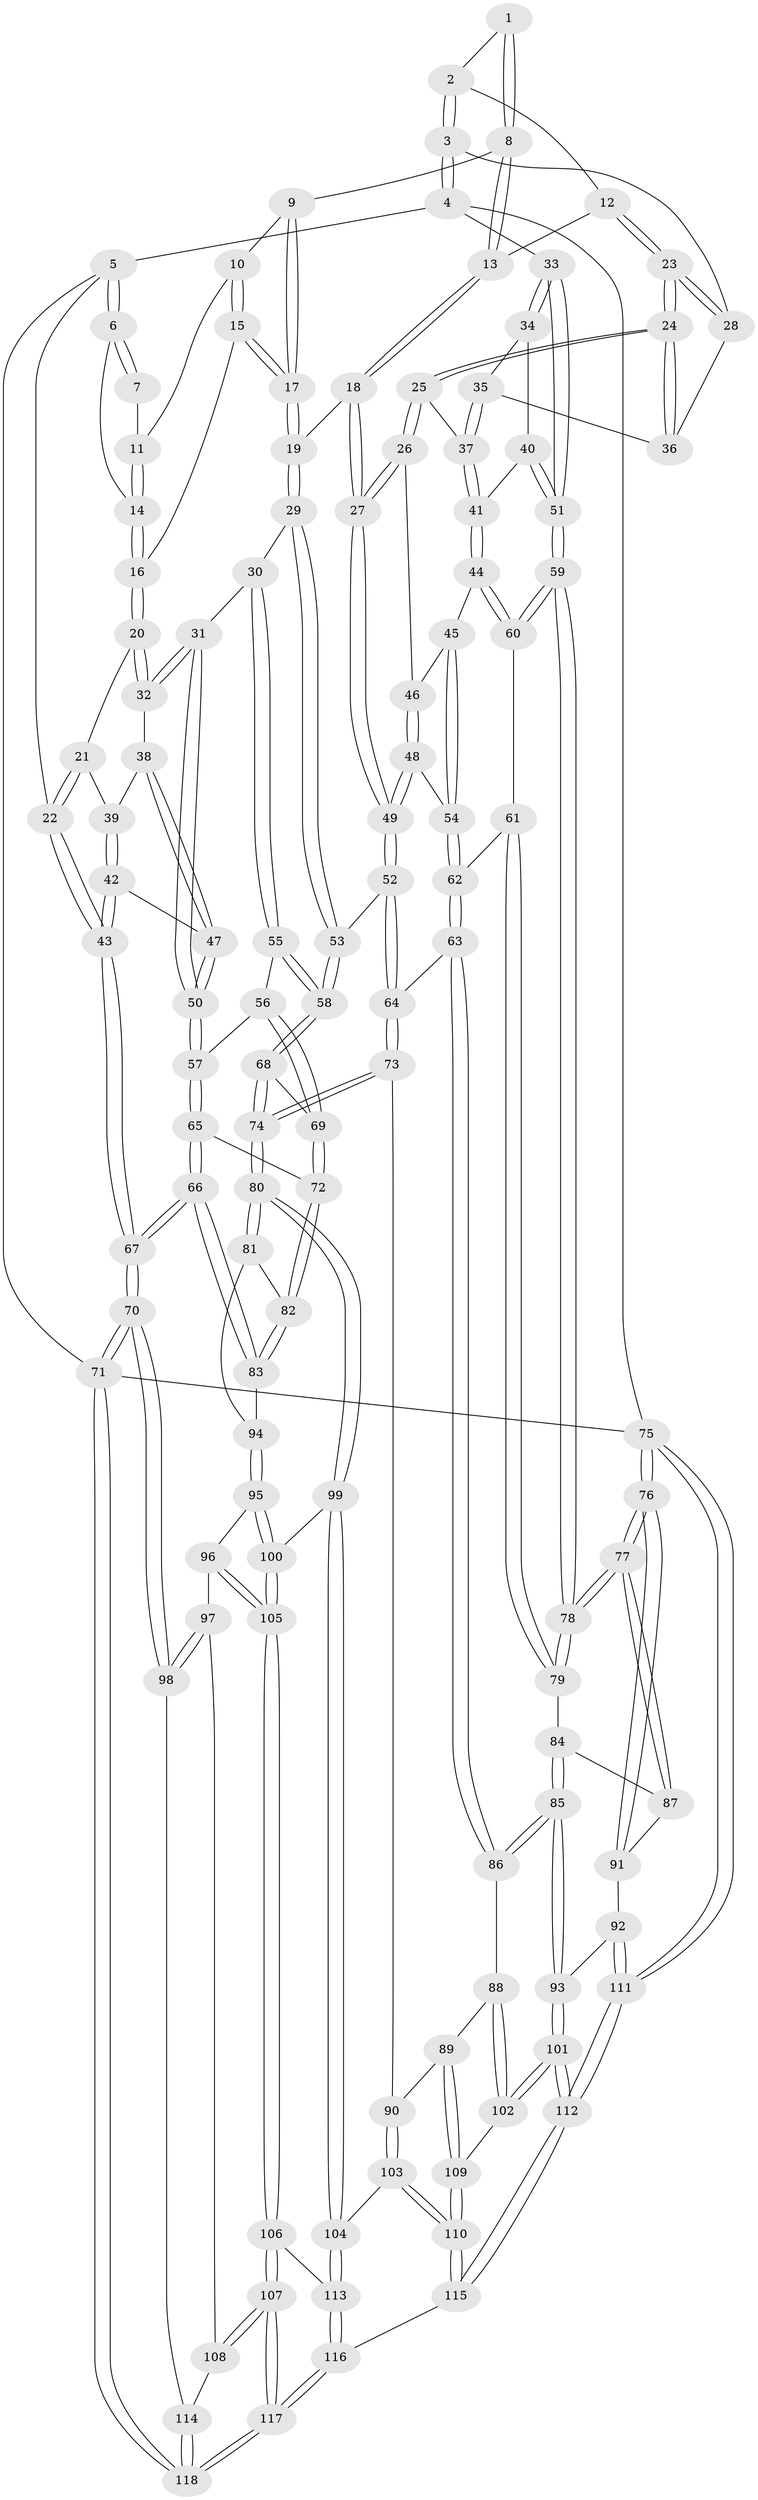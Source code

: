 // coarse degree distribution, {3: 0.5774647887323944, 4: 0.38028169014084506, 2: 0.028169014084507043, 5: 0.014084507042253521}
// Generated by graph-tools (version 1.1) at 2025/38/03/04/25 23:38:35]
// undirected, 118 vertices, 292 edges
graph export_dot {
  node [color=gray90,style=filled];
  1 [pos="+0.46072694629632155+0"];
  2 [pos="+0.6347923886995274+0"];
  3 [pos="+1+0"];
  4 [pos="+1+0"];
  5 [pos="+0+0"];
  6 [pos="+0+0"];
  7 [pos="+0.32406378556794174+0"];
  8 [pos="+0.4422433667578023+0.014886886978892929"];
  9 [pos="+0.4107963468677366+0.03541360182070325"];
  10 [pos="+0.3895846319280673+0.04046686735911775"];
  11 [pos="+0.3256728946864892+0.029528529798683208"];
  12 [pos="+0.627566676254549+0.09491059826202093"];
  13 [pos="+0.4739770885197158+0.05793790131486555"];
  14 [pos="+0.24285211078068653+0.05367879764208626"];
  15 [pos="+0.28477407897957013+0.13492408023918706"];
  16 [pos="+0.26828629986151314+0.13024478946066576"];
  17 [pos="+0.36320247129926475+0.18545703120258653"];
  18 [pos="+0.44792113897513114+0.2812915189797345"];
  19 [pos="+0.4405017644203674+0.27995095163984596"];
  20 [pos="+0.2225305798609016+0.17429060688323264"];
  21 [pos="+0.05165783631748824+0.14322614972517275"];
  22 [pos="+0+0"];
  23 [pos="+0.6561158128975778+0.14671480648290955"];
  24 [pos="+0.6579976058898983+0.15553866804370228"];
  25 [pos="+0.6377559920465256+0.213196413399202"];
  26 [pos="+0.625763238783907+0.2306236432023601"];
  27 [pos="+0.5160955110058588+0.31828206813299226"];
  28 [pos="+1+0"];
  29 [pos="+0.27793943787641795+0.33863715735537564"];
  30 [pos="+0.26387445744870747+0.34148522868806236"];
  31 [pos="+0.23568093078958674+0.33182705060379764"];
  32 [pos="+0.2188165463596337+0.3138014808810951"];
  33 [pos="+1+0"];
  34 [pos="+1+0.05595293635764365"];
  35 [pos="+0.8751767774512184+0.15870044432035335"];
  36 [pos="+0.7356731332984857+0.1496349825857001"];
  37 [pos="+0.8429361636772595+0.2789852638888621"];
  38 [pos="+0.14014045640726425+0.2949870503635216"];
  39 [pos="+0.09938204858123281+0.2650157088306591"];
  40 [pos="+0.9207546887885467+0.35398277693635616"];
  41 [pos="+0.8601317849793616+0.3578504847768637"];
  42 [pos="+0+0.38798420954173785"];
  43 [pos="+0+0.3902532814333414"];
  44 [pos="+0.8571724874815831+0.3611618068460484"];
  45 [pos="+0.807928924931517+0.37042086865601054"];
  46 [pos="+0.7680683148600774+0.3569940282722215"];
  47 [pos="+0.04924939700595174+0.419391016052211"];
  48 [pos="+0.6487013211474625+0.4078203256054894"];
  49 [pos="+0.5268290706142539+0.3725818552402732"];
  50 [pos="+0.11321904188930852+0.46611510125492006"];
  51 [pos="+1+0.4076399471104548"];
  52 [pos="+0.5142535730134158+0.44417934675709597"];
  53 [pos="+0.38512772189500455+0.4967336547863281"];
  54 [pos="+0.7293171583250645+0.4661514164762915"];
  55 [pos="+0.2683024340657364+0.47395457048136463"];
  56 [pos="+0.22927341324284695+0.48595153287711257"];
  57 [pos="+0.11717230840152384+0.4792350148305377"];
  58 [pos="+0.32473200852348233+0.5392836784088778"];
  59 [pos="+1+0.532256987755091"];
  60 [pos="+0.8651517988277982+0.47181382906891495"];
  61 [pos="+0.8322393649790863+0.5442756103248495"];
  62 [pos="+0.7453795147071185+0.5657303641758668"];
  63 [pos="+0.660504019392186+0.6560916994461643"];
  64 [pos="+0.5821492823982942+0.6413147005233183"];
  65 [pos="+0.11247556446208656+0.5273031280372333"];
  66 [pos="+0+0.7024825526714277"];
  67 [pos="+0+0.7236065526178289"];
  68 [pos="+0.3222152885134255+0.5517962040747788"];
  69 [pos="+0.19777072993185185+0.578465720646242"];
  70 [pos="+0+0.8664723847599307"];
  71 [pos="+0+1"];
  72 [pos="+0.18545108869876076+0.5848278417635556"];
  73 [pos="+0.4602209446472723+0.7309350545881234"];
  74 [pos="+0.36784550076518363+0.7322707703246306"];
  75 [pos="+1+1"];
  76 [pos="+1+1"];
  77 [pos="+1+1"];
  78 [pos="+1+0.564162946817364"];
  79 [pos="+0.94595495282173+0.6271879506422098"];
  80 [pos="+0.3427478142964793+0.7473544286776505"];
  81 [pos="+0.2879263581062269+0.7354625116579846"];
  82 [pos="+0.19050623343942186+0.6843954620362277"];
  83 [pos="+0.02075389631600823+0.7220947182828757"];
  84 [pos="+0.9154068622408414+0.6743104232706558"];
  85 [pos="+0.7333691371286596+0.746145064754024"];
  86 [pos="+0.7306045770855468+0.7441433281590467"];
  87 [pos="+0.938968276795936+0.7739430114989442"];
  88 [pos="+0.6865777604253556+0.7918240171146392"];
  89 [pos="+0.5750348453061755+0.8624732631780244"];
  90 [pos="+0.46580017212292846+0.7448906571183818"];
  91 [pos="+0.8486326827697789+0.824143663963412"];
  92 [pos="+0.8223455224295927+0.826552644794523"];
  93 [pos="+0.7569459729924193+0.788684497152732"];
  94 [pos="+0.13686958238446986+0.8312281271496941"];
  95 [pos="+0.13786289699581628+0.8357922425930118"];
  96 [pos="+0.1384695439586581+0.8456585658967437"];
  97 [pos="+0.13731315613002437+0.8517390684253362"];
  98 [pos="+0+0.913313714210308"];
  99 [pos="+0.3368122073141234+0.7683121397877439"];
  100 [pos="+0.2590392928942459+0.8499034265209485"];
  101 [pos="+0.6903332157080856+1"];
  102 [pos="+0.6092419936771044+0.9216391157855054"];
  103 [pos="+0.4779348355031933+0.9086262783477153"];
  104 [pos="+0.3502085542168101+0.914544286072322"];
  105 [pos="+0.2363398970249715+0.8822993947519511"];
  106 [pos="+0.2193665636285864+0.9342651348846492"];
  107 [pos="+0.2150405792719748+0.9396616977056633"];
  108 [pos="+0.1415175717280059+0.9098304947378991"];
  109 [pos="+0.5937776927909653+0.9120958788348568"];
  110 [pos="+0.48923920985675684+0.9413252450002412"];
  111 [pos="+0.9802092699012882+1"];
  112 [pos="+0.7449350843230809+1"];
  113 [pos="+0.34850398860555165+0.9286021634860739"];
  114 [pos="+0.09551519367607723+0.945630417746672"];
  115 [pos="+0.4090779884304229+1"];
  116 [pos="+0.40666523850705616+1"];
  117 [pos="+0.23929858308659016+1"];
  118 [pos="+0.21050504949870985+1"];
  1 -- 2;
  1 -- 8;
  1 -- 8;
  2 -- 3;
  2 -- 3;
  2 -- 12;
  3 -- 4;
  3 -- 4;
  3 -- 28;
  4 -- 5;
  4 -- 33;
  4 -- 75;
  5 -- 6;
  5 -- 6;
  5 -- 22;
  5 -- 71;
  6 -- 7;
  6 -- 7;
  6 -- 14;
  7 -- 11;
  8 -- 9;
  8 -- 13;
  8 -- 13;
  9 -- 10;
  9 -- 17;
  9 -- 17;
  10 -- 11;
  10 -- 15;
  10 -- 15;
  11 -- 14;
  11 -- 14;
  12 -- 13;
  12 -- 23;
  12 -- 23;
  13 -- 18;
  13 -- 18;
  14 -- 16;
  14 -- 16;
  15 -- 16;
  15 -- 17;
  15 -- 17;
  16 -- 20;
  16 -- 20;
  17 -- 19;
  17 -- 19;
  18 -- 19;
  18 -- 27;
  18 -- 27;
  19 -- 29;
  19 -- 29;
  20 -- 21;
  20 -- 32;
  20 -- 32;
  21 -- 22;
  21 -- 22;
  21 -- 39;
  22 -- 43;
  22 -- 43;
  23 -- 24;
  23 -- 24;
  23 -- 28;
  23 -- 28;
  24 -- 25;
  24 -- 25;
  24 -- 36;
  24 -- 36;
  25 -- 26;
  25 -- 26;
  25 -- 37;
  26 -- 27;
  26 -- 27;
  26 -- 46;
  27 -- 49;
  27 -- 49;
  28 -- 36;
  29 -- 30;
  29 -- 53;
  29 -- 53;
  30 -- 31;
  30 -- 55;
  30 -- 55;
  31 -- 32;
  31 -- 32;
  31 -- 50;
  31 -- 50;
  32 -- 38;
  33 -- 34;
  33 -- 34;
  33 -- 51;
  33 -- 51;
  34 -- 35;
  34 -- 40;
  35 -- 36;
  35 -- 37;
  35 -- 37;
  37 -- 41;
  37 -- 41;
  38 -- 39;
  38 -- 47;
  38 -- 47;
  39 -- 42;
  39 -- 42;
  40 -- 41;
  40 -- 51;
  40 -- 51;
  41 -- 44;
  41 -- 44;
  42 -- 43;
  42 -- 43;
  42 -- 47;
  43 -- 67;
  43 -- 67;
  44 -- 45;
  44 -- 60;
  44 -- 60;
  45 -- 46;
  45 -- 54;
  45 -- 54;
  46 -- 48;
  46 -- 48;
  47 -- 50;
  47 -- 50;
  48 -- 49;
  48 -- 49;
  48 -- 54;
  49 -- 52;
  49 -- 52;
  50 -- 57;
  50 -- 57;
  51 -- 59;
  51 -- 59;
  52 -- 53;
  52 -- 64;
  52 -- 64;
  53 -- 58;
  53 -- 58;
  54 -- 62;
  54 -- 62;
  55 -- 56;
  55 -- 58;
  55 -- 58;
  56 -- 57;
  56 -- 69;
  56 -- 69;
  57 -- 65;
  57 -- 65;
  58 -- 68;
  58 -- 68;
  59 -- 60;
  59 -- 60;
  59 -- 78;
  59 -- 78;
  60 -- 61;
  61 -- 62;
  61 -- 79;
  61 -- 79;
  62 -- 63;
  62 -- 63;
  63 -- 64;
  63 -- 86;
  63 -- 86;
  64 -- 73;
  64 -- 73;
  65 -- 66;
  65 -- 66;
  65 -- 72;
  66 -- 67;
  66 -- 67;
  66 -- 83;
  66 -- 83;
  67 -- 70;
  67 -- 70;
  68 -- 69;
  68 -- 74;
  68 -- 74;
  69 -- 72;
  69 -- 72;
  70 -- 71;
  70 -- 71;
  70 -- 98;
  70 -- 98;
  71 -- 118;
  71 -- 118;
  71 -- 75;
  72 -- 82;
  72 -- 82;
  73 -- 74;
  73 -- 74;
  73 -- 90;
  74 -- 80;
  74 -- 80;
  75 -- 76;
  75 -- 76;
  75 -- 111;
  75 -- 111;
  76 -- 77;
  76 -- 77;
  76 -- 91;
  76 -- 91;
  77 -- 78;
  77 -- 78;
  77 -- 87;
  77 -- 87;
  78 -- 79;
  78 -- 79;
  79 -- 84;
  80 -- 81;
  80 -- 81;
  80 -- 99;
  80 -- 99;
  81 -- 82;
  81 -- 94;
  82 -- 83;
  82 -- 83;
  83 -- 94;
  84 -- 85;
  84 -- 85;
  84 -- 87;
  85 -- 86;
  85 -- 86;
  85 -- 93;
  85 -- 93;
  86 -- 88;
  87 -- 91;
  88 -- 89;
  88 -- 102;
  88 -- 102;
  89 -- 90;
  89 -- 109;
  89 -- 109;
  90 -- 103;
  90 -- 103;
  91 -- 92;
  92 -- 93;
  92 -- 111;
  92 -- 111;
  93 -- 101;
  93 -- 101;
  94 -- 95;
  94 -- 95;
  95 -- 96;
  95 -- 100;
  95 -- 100;
  96 -- 97;
  96 -- 105;
  96 -- 105;
  97 -- 98;
  97 -- 98;
  97 -- 108;
  98 -- 114;
  99 -- 100;
  99 -- 104;
  99 -- 104;
  100 -- 105;
  100 -- 105;
  101 -- 102;
  101 -- 102;
  101 -- 112;
  101 -- 112;
  102 -- 109;
  103 -- 104;
  103 -- 110;
  103 -- 110;
  104 -- 113;
  104 -- 113;
  105 -- 106;
  105 -- 106;
  106 -- 107;
  106 -- 107;
  106 -- 113;
  107 -- 108;
  107 -- 108;
  107 -- 117;
  107 -- 117;
  108 -- 114;
  109 -- 110;
  109 -- 110;
  110 -- 115;
  110 -- 115;
  111 -- 112;
  111 -- 112;
  112 -- 115;
  112 -- 115;
  113 -- 116;
  113 -- 116;
  114 -- 118;
  114 -- 118;
  115 -- 116;
  116 -- 117;
  116 -- 117;
  117 -- 118;
  117 -- 118;
}
